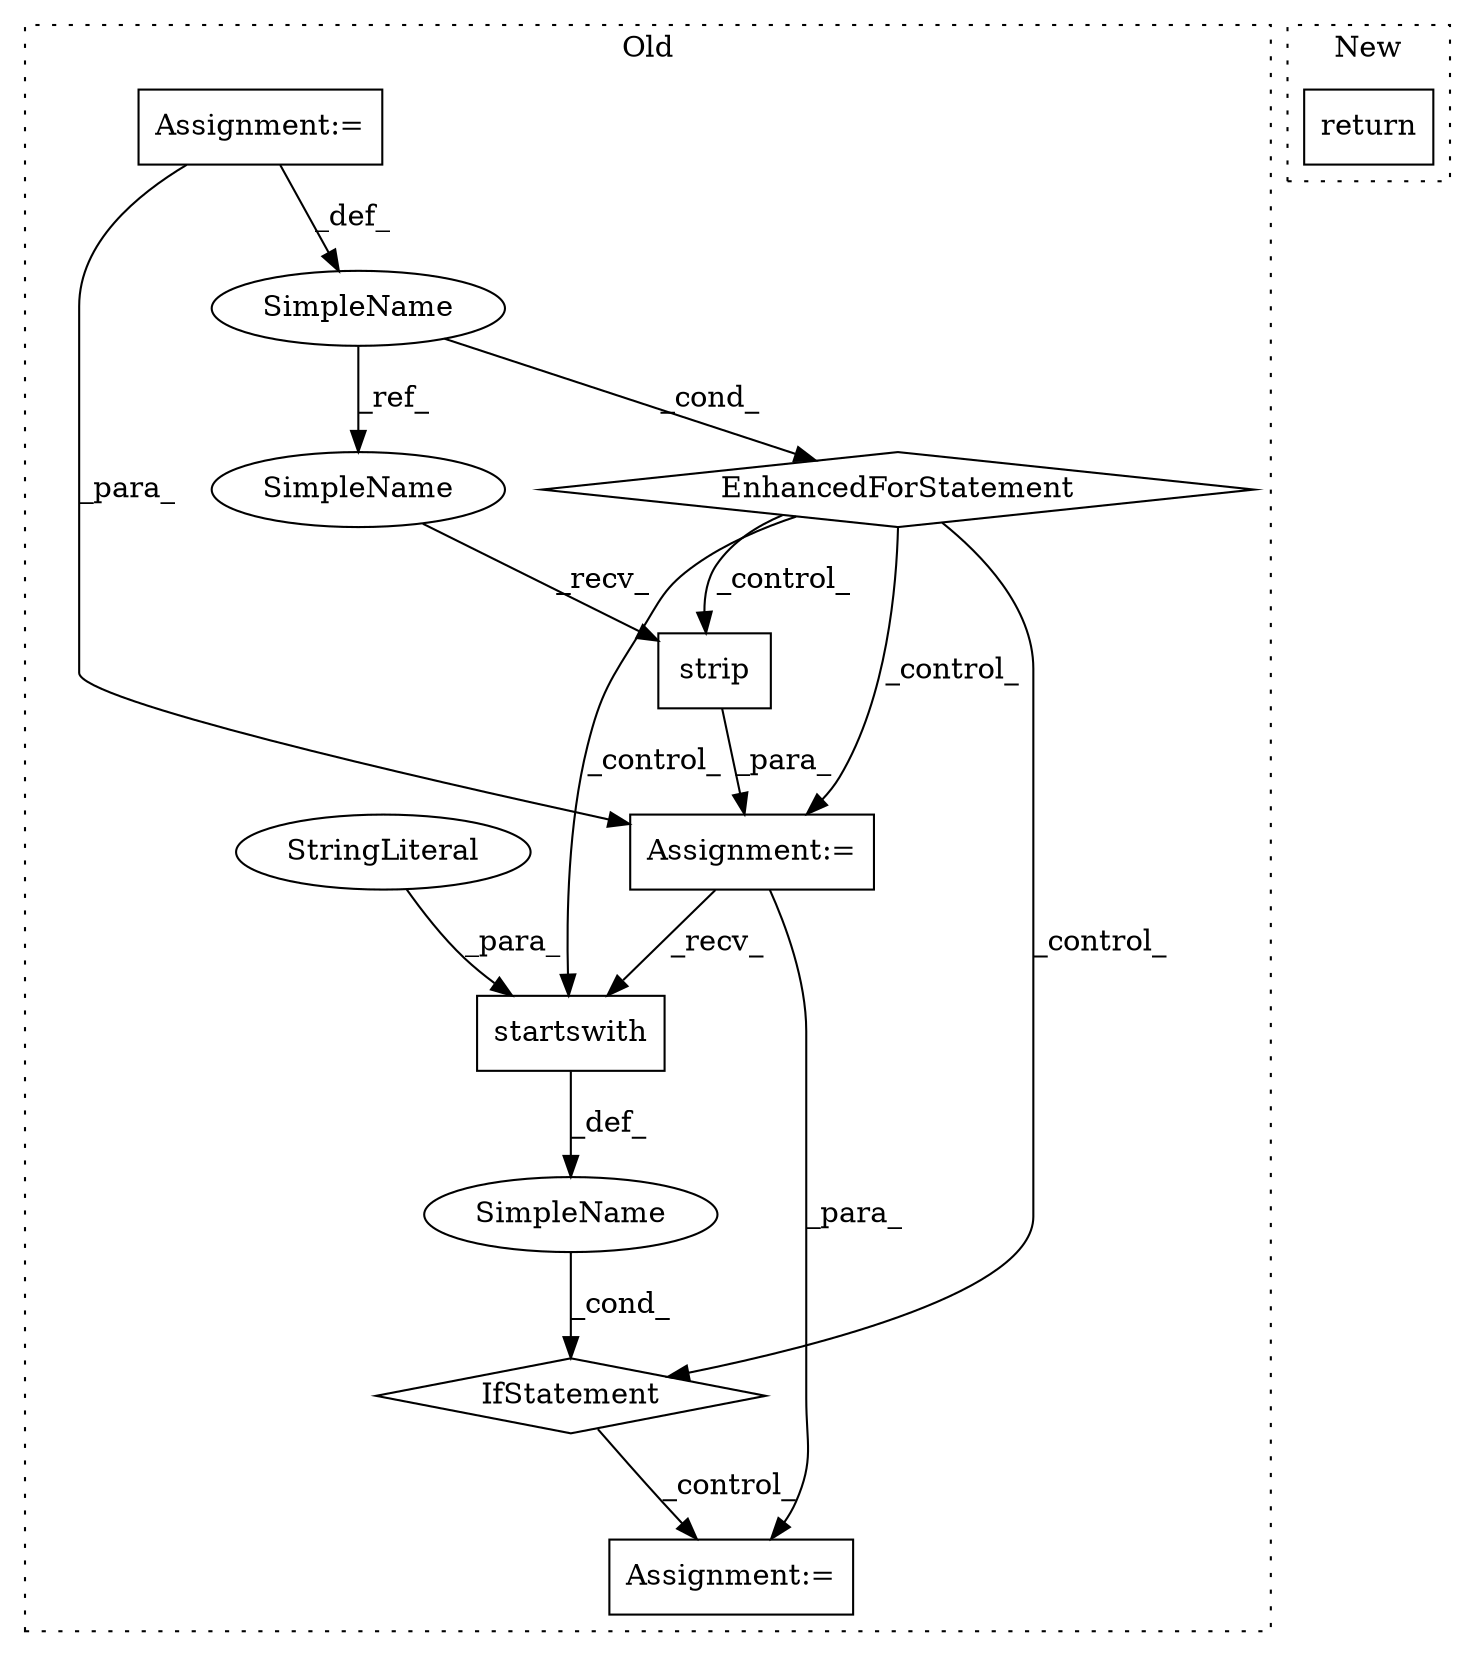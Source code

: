 digraph G {
subgraph cluster0 {
1 [label="strip" a="32" s="810" l="7" shape="box"];
3 [label="Assignment:=" a="7" s="804" l="1" shape="box"];
4 [label="Assignment:=" a="7" s="673" l="1" shape="box"];
5 [label="EnhancedForStatement" a="70" s="711,790" l="53,2" shape="diamond"];
6 [label="IfStatement" a="25" s="825,852" l="4,2" shape="diamond"];
7 [label="Assignment:=" a="7" s="975" l="1" shape="box"];
8 [label="SimpleName" a="42" s="" l="" shape="ellipse"];
9 [label="SimpleName" a="42" s="768" l="4" shape="ellipse"];
10 [label="startswith" a="32" s="834,851" l="11,1" shape="box"];
11 [label="StringLiteral" a="45" s="845" l="6" shape="ellipse"];
12 [label="SimpleName" a="42" s="805" l="4" shape="ellipse"];
label = "Old";
style="dotted";
}
subgraph cluster1 {
2 [label="return" a="41" s="604" l="7" shape="box"];
label = "New";
style="dotted";
}
1 -> 3 [label="_para_"];
3 -> 7 [label="_para_"];
3 -> 10 [label="_recv_"];
4 -> 9 [label="_def_"];
4 -> 3 [label="_para_"];
5 -> 6 [label="_control_"];
5 -> 10 [label="_control_"];
5 -> 1 [label="_control_"];
5 -> 3 [label="_control_"];
6 -> 7 [label="_control_"];
8 -> 6 [label="_cond_"];
9 -> 5 [label="_cond_"];
9 -> 12 [label="_ref_"];
10 -> 8 [label="_def_"];
11 -> 10 [label="_para_"];
12 -> 1 [label="_recv_"];
}